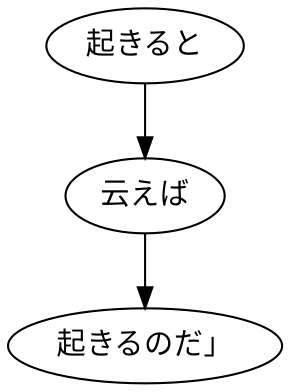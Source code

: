 digraph graph6503 {
	node0 [label="起きると"];
	node1 [label="云えば"];
	node2 [label="起きるのだ」"];
	node0 -> node1;
	node1 -> node2;
}
